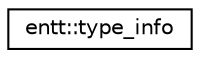 digraph "Graphical Class Hierarchy"
{
 // LATEX_PDF_SIZE
  edge [fontname="Helvetica",fontsize="10",labelfontname="Helvetica",labelfontsize="10"];
  node [fontname="Helvetica",fontsize="10",shape=record];
  rankdir="LR";
  Node0 [label="entt::type_info",height=0.2,width=0.4,color="black", fillcolor="white", style="filled",URL="$classentt_1_1type__info.html",tooltip="Implementation specific information about a type."];
}
